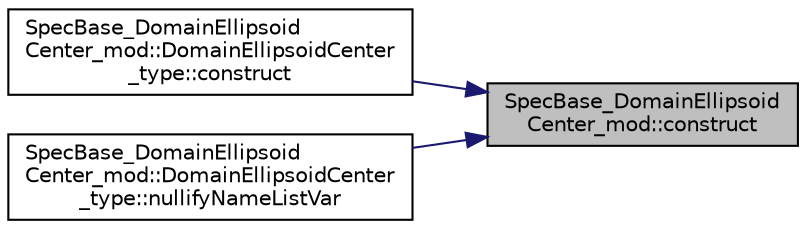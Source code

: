 digraph "SpecBase_DomainEllipsoidCenter_mod::construct"
{
 // LATEX_PDF_SIZE
  edge [fontname="Helvetica",fontsize="10",labelfontname="Helvetica",labelfontsize="10"];
  node [fontname="Helvetica",fontsize="10",shape=record];
  rankdir="RL";
  Node1 [label="SpecBase_DomainEllipsoid\lCenter_mod::construct",height=0.2,width=0.4,color="black", fillcolor="grey75", style="filled", fontcolor="black",tooltip=" "];
  Node1 -> Node2 [dir="back",color="midnightblue",fontsize="10",style="solid",fontname="Helvetica"];
  Node2 [label="SpecBase_DomainEllipsoid\lCenter_mod::DomainEllipsoidCenter\l_type::construct",height=0.2,width=0.4,color="black", fillcolor="white", style="filled",URL="$structSpecBase__DomainEllipsoidCenter__mod_1_1DomainEllipsoidCenter__type.html#a7b057d7672911fdb1a3b05b755e95f9a",tooltip=" "];
  Node1 -> Node3 [dir="back",color="midnightblue",fontsize="10",style="solid",fontname="Helvetica"];
  Node3 [label="SpecBase_DomainEllipsoid\lCenter_mod::DomainEllipsoidCenter\l_type::nullifyNameListVar",height=0.2,width=0.4,color="black", fillcolor="white", style="filled",URL="$structSpecBase__DomainEllipsoidCenter__mod_1_1DomainEllipsoidCenter__type.html#aa3235bb26e7d44b25e1bfd2961752573",tooltip=" "];
}
